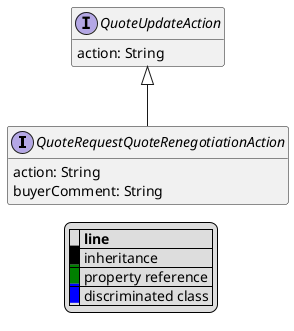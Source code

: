 @startuml

hide empty fields
hide empty methods
legend
|= |= line |
|<back:black>   </back>| inheritance |
|<back:green>   </back>| property reference |
|<back:blue>   </back>| discriminated class |
endlegend
interface QuoteRequestQuoteRenegotiationAction [[QuoteRequestQuoteRenegotiationAction.svg]] extends QuoteUpdateAction {
    action: String
    buyerComment: String
}
interface QuoteUpdateAction [[QuoteUpdateAction.svg]]  {
    action: String
}





@enduml

